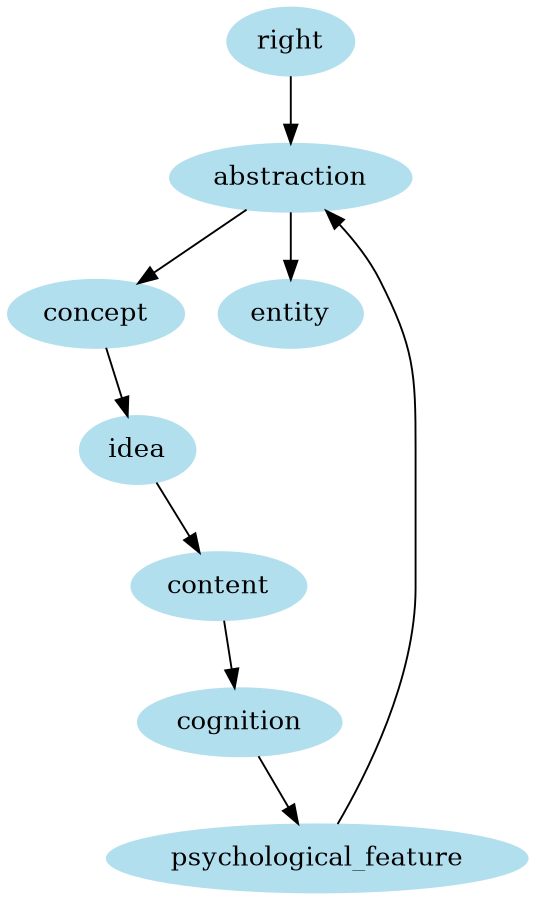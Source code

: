 digraph unix {
	node [color=lightblue2 style=filled]
	size="6,6"
	right -> abstraction
	abstraction -> concept
	concept -> idea
	idea -> content
	content -> cognition
	cognition -> psychological_feature
	psychological_feature -> abstraction
	abstraction -> entity
}
